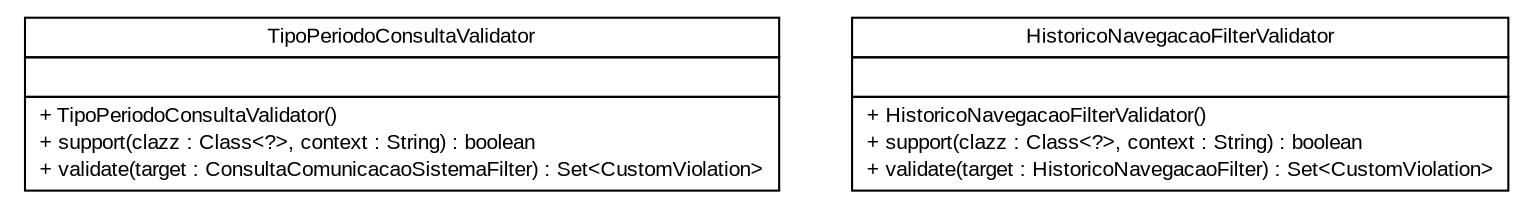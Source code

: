 #!/usr/local/bin/dot
#
# Class diagram 
# Generated by UMLGraph version R5_6 (http://www.umlgraph.org/)
#

digraph G {
	edge [fontname="arial",fontsize=10,labelfontname="arial",labelfontsize=10];
	node [fontname="arial",fontsize=10,shape=plaintext];
	nodesep=0.25;
	ranksep=0.5;
	// br.gov.to.sefaz.seg.business.consulta.service.validator.TipoPeriodoConsultaValidator
	c106210 [label=<<table title="br.gov.to.sefaz.seg.business.consulta.service.validator.TipoPeriodoConsultaValidator" border="0" cellborder="1" cellspacing="0" cellpadding="2" port="p" href="./TipoPeriodoConsultaValidator.html">
		<tr><td><table border="0" cellspacing="0" cellpadding="1">
<tr><td align="center" balign="center"> TipoPeriodoConsultaValidator </td></tr>
		</table></td></tr>
		<tr><td><table border="0" cellspacing="0" cellpadding="1">
<tr><td align="left" balign="left">  </td></tr>
		</table></td></tr>
		<tr><td><table border="0" cellspacing="0" cellpadding="1">
<tr><td align="left" balign="left"> + TipoPeriodoConsultaValidator() </td></tr>
<tr><td align="left" balign="left"> + support(clazz : Class&lt;?&gt;, context : String) : boolean </td></tr>
<tr><td align="left" balign="left"> + validate(target : ConsultaComunicacaoSistemaFilter) : Set&lt;CustomViolation&gt; </td></tr>
		</table></td></tr>
		</table>>, URL="./TipoPeriodoConsultaValidator.html", fontname="arial", fontcolor="black", fontsize=10.0];
	// br.gov.to.sefaz.seg.business.consulta.service.validator.HistoricoNavegacaoFilterValidator
	c106211 [label=<<table title="br.gov.to.sefaz.seg.business.consulta.service.validator.HistoricoNavegacaoFilterValidator" border="0" cellborder="1" cellspacing="0" cellpadding="2" port="p" href="./HistoricoNavegacaoFilterValidator.html">
		<tr><td><table border="0" cellspacing="0" cellpadding="1">
<tr><td align="center" balign="center"> HistoricoNavegacaoFilterValidator </td></tr>
		</table></td></tr>
		<tr><td><table border="0" cellspacing="0" cellpadding="1">
<tr><td align="left" balign="left">  </td></tr>
		</table></td></tr>
		<tr><td><table border="0" cellspacing="0" cellpadding="1">
<tr><td align="left" balign="left"> + HistoricoNavegacaoFilterValidator() </td></tr>
<tr><td align="left" balign="left"> + support(clazz : Class&lt;?&gt;, context : String) : boolean </td></tr>
<tr><td align="left" balign="left"> + validate(target : HistoricoNavegacaoFilter) : Set&lt;CustomViolation&gt; </td></tr>
		</table></td></tr>
		</table>>, URL="./HistoricoNavegacaoFilterValidator.html", fontname="arial", fontcolor="black", fontsize=10.0];
}

